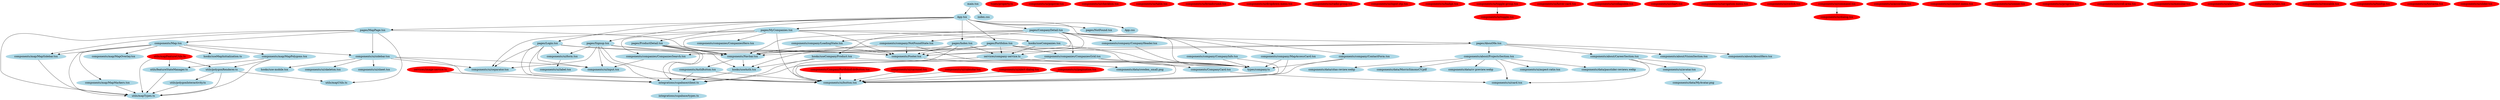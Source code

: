 strict digraph {
"utils/mapFeatureUtils.ts" [color=red, style=filled];
"utils/polygonInteractivity.ts" [color=lightblue, style=filled];
"utils/mapTypes.ts" [color=lightblue, style=filled];
"utils/polygonRenderer.ts" [color=lightblue, style=filled];
"utils/mapUtils.ts" [color=lightblue, style=filled];
"utils/featureStateManager.ts" [color=lightblue, style=filled];
"types/company.ts" [color=lightblue, style=filled];
"types/property.ts" [color=red, style=filled];
"services/image-service.ts" [color=red, style=filled];
"services/company-service.ts" [color=lightblue, style=filled];
"hooks/useMapInitialization.ts" [color=lightblue, style=filled];
"integrations/supabase/types.ts" [color=lightblue, style=filled];
"integrations/supabase/client.ts" [color=lightblue, style=filled];
"App.tsx" [color=lightblue, style=filled];
"main.tsx" [color=lightblue, style=filled];
"pages/CompanyDetail.tsx" [color=lightblue, style=filled];
"pages/AboutMe.tsx" [color=lightblue, style=filled];
"pages/Signup.tsx" [color=lightblue, style=filled];
"pages/ProductDetail.tsx" [color=lightblue, style=filled];
"pages/MyCompanies.tsx" [color=lightblue, style=filled];
"pages/Index.tsx" [color=lightblue, style=filled];
"pages/Portfolios.tsx" [color=lightblue, style=filled];
"pages/MapPage.tsx" [color=lightblue, style=filled];
"pages/Login.tsx" [color=lightblue, style=filled];
"pages/NotFound.tsx" [color=lightblue, style=filled];
"hooks/useAuth.tsx" [color=lightblue, style=filled];
"hooks/useCompanies.tsx" [color=lightblue, style=filled];
"hooks/use-mobile.tsx" [color=lightblue, style=filled];
"hooks/useCompanyProduct.tsx" [color=lightblue, style=filled];
"components/CompanyPortfolioEditButton.tsx" [color=red, style=filled];
"components/AuthButton.tsx" [color=lightblue, style=filled];
"components/Map.tsx" [color=lightblue, style=filled];
"components/Navbar.tsx" [color=lightblue, style=filled];
"components/Footer.tsx" [color=lightblue, style=filled];
"components/CompanyCard.tsx" [color=lightblue, style=filled];
"components/company/CompanyHeader.tsx" [color=lightblue, style=filled];
"components/company/MapAccessCard.tsx" [color=lightblue, style=filled];
"components/company/ContactForm.tsx" [color=lightblue, style=filled];
"components/company/NotFoundState.tsx" [color=lightblue, style=filled];
"components/company/CompanyInfo.tsx" [color=lightblue, style=filled];
"components/company/LoadingState.tsx" [color=lightblue, style=filled];
"components/about/CareerSection.tsx" [color=lightblue, style=filled];
"components/about/ProjectsSection.tsx" [color=lightblue, style=filled];
"components/about/VisionSection.tsx" [color=lightblue, style=filled];
"components/about/AboutHero.tsx" [color=lightblue, style=filled];
"components/companies/CompaniesSearch.tsx" [color=lightblue, style=filled];
"components/companies/CompaniesHero.tsx" [color=lightblue, style=filled];
"components/companies/CompaniesGrid.tsx" [color=lightblue, style=filled];
"components/map/MapPolygons.tsx" [color=lightblue, style=filled];
"components/map/MapOverlay.tsx" [color=lightblue, style=filled];
"components/map/MapSidebar.tsx" [color=lightblue, style=filled];
"components/map/MapMarkers.tsx" [color=lightblue, style=filled];
"components/ui/popover.tsx" [color=red, style=filled];
"components/ui/input.tsx" [color=lightblue, style=filled];
"components/ui/checkbox.tsx" [color=red, style=filled];
"components/ui/table.tsx" [color=red, style=filled];
"components/ui/breadcrumb.tsx" [color=red, style=filled];
"components/ui/dropdown-menu.tsx" [color=red, style=filled];
"components/ui/radio-group.tsx" [color=red, style=filled];
"components/ui/form.tsx" [color=lightblue, style=filled];
"components/ui/input-otp.tsx" [color=red, style=filled];
"components/ui/card.tsx" [color=lightblue, style=filled];
"components/ui/badge.tsx" [color=red, style=filled];
"components/ui/skeleton.tsx" [color=lightblue, style=filled];
"components/ui/aspect-ratio.tsx" [color=lightblue, style=filled];
"components/ui/toggle-group.tsx" [color=red, style=filled];
"components/ui/hover-card.tsx" [color=red, style=filled];
"components/ui/collapsible.tsx" [color=red, style=filled];
"components/ui/chart.tsx" [color=red, style=filled];
"components/ui/sheet.tsx" [color=lightblue, style=filled];
"components/ui/navigation-menu.tsx" [color=red, style=filled];
"components/ui/sidebar.tsx" [color=lightblue, style=filled];
"components/ui/switch.tsx" [color=red, style=filled];
"components/ui/command.tsx" [color=red, style=filled];
"components/ui/accordion.tsx" [color=red, style=filled];
"components/ui/context-menu.tsx" [color=red, style=filled];
"components/ui/avatar.tsx" [color=lightblue, style=filled];
"components/ui/sonner.tsx" [color=red, style=filled];
"components/ui/progress.tsx" [color=red, style=filled];
"components/ui/carousel.tsx" [color=red, style=filled];
"components/ui/calendar.tsx" [color=red, style=filled];
"components/ui/scroll-area.tsx" [color=red, style=filled];
"components/ui/menubar.tsx" [color=red, style=filled];
"components/ui/alert-dialog.tsx" [color=red, style=filled];
"components/ui/alert.tsx" [color=red, style=filled];
"components/ui/tabs.tsx" [color=red, style=filled];
"components/ui/label.tsx" [color=lightblue, style=filled];
"components/ui/button.tsx" [color=lightblue, style=filled];
"components/ui/toggle.tsx" [color=red, style=filled];
"components/ui/resizable.tsx" [color=red, style=filled];
"components/ui/separator.tsx" [color=lightblue, style=filled];
"components/ui/tooltip.tsx" [color=red, style=filled];
"components/ui/textarea.tsx" [color=red, style=filled];
"components/ui/dialog.tsx" [color=red, style=filled];
"components/ui/slider.tsx" [color=red, style=filled];
"components/ui/pagination.tsx" [color=red, style=filled];
"App.css" [color=lightblue, style=filled];
"index.css" [color=lightblue, style=filled];
"components/data/sweden_small.png" [color=lightblue, style=filled];
"components/data/MyAvatar.png" [color=lightblue, style=filled];
"components/data/passtider-reviews.webp" [color=lightblue, style=filled];
"components/data/citas-review.webp" [color=lightblue, style=filled];
"components/data/MorrisSimonsCV.pdf" [color=lightblue, style=filled];
"components/data/cv-preview.webp" [color=lightblue, style=filled];
"utils/mapFeatureUtils.ts" -> "utils/mapTypes.ts";
"utils/mapFeatureUtils.ts" -> "utils/polygonRenderer.ts";
"utils/mapFeatureUtils.ts" -> "utils/featureStateManager.ts";
"utils/polygonInteractivity.ts" -> "utils/mapTypes.ts";
"utils/polygonRenderer.ts" -> "utils/mapTypes.ts";
"utils/polygonRenderer.ts" -> "utils/mapUtils.ts";
"utils/polygonRenderer.ts" -> "utils/polygonInteractivity.ts";
"utils/featureStateManager.ts" -> "utils/mapTypes.ts";
"services/image-service.ts" -> "integrations/supabase/client.ts";
"services/company-service.ts" -> "integrations/supabase/client.ts";
"services/company-service.ts" -> "types/company.ts";
"integrations/supabase/client.ts" -> "integrations/supabase/types.ts";
"App.tsx" -> "pages/Index.tsx";
"App.tsx" -> "pages/MyCompanies.tsx";
"App.tsx" -> "pages/CompanyDetail.tsx";
"App.tsx" -> "pages/ProductDetail.tsx";
"App.tsx" -> "pages/Portfolios.tsx";
"App.tsx" -> "pages/MapPage.tsx";
"App.tsx" -> "pages/AboutMe.tsx";
"App.tsx" -> "pages/NotFound.tsx";
"App.tsx" -> "pages/Login.tsx";
"App.tsx" -> "pages/Signup.tsx";
"App.tsx" -> "App.css";
"main.tsx" -> "App.tsx";
"main.tsx" -> "index.css";
"pages/CompanyDetail.tsx" -> "components/Navbar.tsx";
"pages/CompanyDetail.tsx" -> "components/Footer.tsx";
"pages/CompanyDetail.tsx" -> "services/company-service.ts";
"pages/CompanyDetail.tsx" -> "components/company/CompanyHeader.tsx";
"pages/CompanyDetail.tsx" -> "components/company/CompanyInfo.tsx";
"pages/CompanyDetail.tsx" -> "components/company/MapAccessCard.tsx";
"pages/CompanyDetail.tsx" -> "components/company/ContactForm.tsx";
"pages/CompanyDetail.tsx" -> "components/company/LoadingState.tsx";
"pages/CompanyDetail.tsx" -> "components/company/NotFoundState.tsx";
"pages/CompanyDetail.tsx" -> "hooks/useCompanyProduct.tsx";
"pages/CompanyDetail.tsx" -> "types/company.ts";
"pages/AboutMe.tsx" -> "components/Navbar.tsx";
"pages/AboutMe.tsx" -> "components/Footer.tsx";
"pages/AboutMe.tsx" -> "components/about/AboutHero.tsx";
"pages/AboutMe.tsx" -> "components/about/ProjectsSection.tsx";
"pages/AboutMe.tsx" -> "components/about/VisionSection.tsx";
"pages/AboutMe.tsx" -> "components/about/CareerSection.tsx";
"pages/Signup.tsx" -> "components/ui/button.tsx";
"pages/Signup.tsx" -> "components/ui/input.tsx";
"pages/Signup.tsx" -> "components/ui/form.tsx";
"pages/Signup.tsx" -> "integrations/supabase/client.ts";
"pages/Signup.tsx" -> "components/Navbar.tsx";
"pages/Signup.tsx" -> "components/Footer.tsx";
"pages/Signup.tsx" -> "components/ui/separator.tsx";
"pages/ProductDetail.tsx" -> "integrations/supabase/client.ts";
"pages/ProductDetail.tsx" -> "components/Navbar.tsx";
"pages/ProductDetail.tsx" -> "components/Footer.tsx";
"pages/ProductDetail.tsx" -> "components/ui/button.tsx";
"pages/ProductDetail.tsx" -> "hooks/useAuth.tsx";
"pages/MyCompanies.tsx" -> "components/ui/button.tsx";
"pages/MyCompanies.tsx" -> "components/Navbar.tsx";
"pages/MyCompanies.tsx" -> "components/Footer.tsx";
"pages/MyCompanies.tsx" -> "components/ui/separator.tsx";
"pages/MyCompanies.tsx" -> "hooks/useCompanies.tsx";
"pages/MyCompanies.tsx" -> "components/companies/CompaniesHero.tsx";
"pages/MyCompanies.tsx" -> "components/companies/CompaniesSearch.tsx";
"pages/MyCompanies.tsx" -> "components/companies/CompaniesGrid.tsx";
"pages/Index.tsx" -> "components/ui/button.tsx";
"pages/Index.tsx" -> "components/Navbar.tsx";
"pages/Index.tsx" -> "components/Footer.tsx";
"pages/Index.tsx" -> "services/company-service.ts";
"pages/Portfolios.tsx" -> "components/Navbar.tsx";
"pages/Portfolios.tsx" -> "components/Footer.tsx";
"pages/Portfolios.tsx" -> "services/company-service.ts";
"pages/Portfolios.tsx" -> "types/company.ts";
"pages/Portfolios.tsx" -> "components/companies/CompaniesSearch.tsx";
"pages/Portfolios.tsx" -> "components/companies/CompaniesGrid.tsx";
"pages/MapPage.tsx" -> "components/Navbar.tsx";
"pages/MapPage.tsx" -> "components/Map.tsx";
"pages/MapPage.tsx" -> "components/map/MapSidebar.tsx";
"pages/MapPage.tsx" -> "components/ui/sidebar.tsx";
"pages/MapPage.tsx" -> "utils/mapUtils.ts";
"pages/MapPage.tsx" -> "utils/mapTypes.ts";
"pages/Login.tsx" -> "components/ui/button.tsx";
"pages/Login.tsx" -> "components/ui/input.tsx";
"pages/Login.tsx" -> "components/ui/form.tsx";
"pages/Login.tsx" -> "integrations/supabase/client.ts";
"pages/Login.tsx" -> "components/Navbar.tsx";
"pages/Login.tsx" -> "components/Footer.tsx";
"pages/Login.tsx" -> "components/ui/separator.tsx";
"hooks/useAuth.tsx" -> "integrations/supabase/client.ts";
"hooks/useCompanies.tsx" -> "types/company.ts";
"hooks/useCompanies.tsx" -> "services/company-service.ts";
"hooks/useCompanies.tsx" -> "hooks/useAuth.tsx";
"hooks/useCompanyProduct.tsx" -> "hooks/useAuth.tsx";
"hooks/useCompanyProduct.tsx" -> "integrations/supabase/client.ts";
"hooks/useCompanyProduct.tsx" -> "types/company.ts";
"components/CompanyPortfolioEditButton.tsx" -> "components/ui/button.tsx";
"components/AuthButton.tsx" -> "components/ui/button.tsx";
"components/AuthButton.tsx" -> "integrations/supabase/client.ts";
"components/Map.tsx" -> "utils/mapTypes.ts";
"components/Map.tsx" -> "hooks/useMapInitialization.ts";
"components/Map.tsx" -> "components/map/MapMarkers.tsx";
"components/Map.tsx" -> "components/map/MapPolygons.tsx";
"components/Map.tsx" -> "components/map/MapOverlay.tsx";
"components/Map.tsx" -> "components/map/MapSidebar.tsx";
"components/Map.tsx" -> "components/ui/sidebar.tsx";
"components/Navbar.tsx" -> "components/AuthButton.tsx";
"components/Navbar.tsx" -> "hooks/useAuth.tsx";
"components/Footer.tsx" -> "components/data/sweden_small.png";
"components/CompanyCard.tsx" -> "components/ui/card.tsx";
"components/company/CompanyHeader.tsx" -> "types/company.ts";
"components/company/MapAccessCard.tsx" -> "components/ui/button.tsx";
"components/company/MapAccessCard.tsx" -> "types/company.ts";
"components/company/ContactForm.tsx" -> "components/ui/button.tsx";
"components/company/ContactForm.tsx" -> "types/company.ts";
"components/company/NotFoundState.tsx" -> "components/ui/button.tsx";
"components/company/NotFoundState.tsx" -> "components/Navbar.tsx";
"components/company/NotFoundState.tsx" -> "components/Footer.tsx";
"components/company/CompanyInfo.tsx" -> "components/ui/button.tsx";
"components/company/CompanyInfo.tsx" -> "types/company.ts";
"components/company/LoadingState.tsx" -> "components/Navbar.tsx";
"components/company/LoadingState.tsx" -> "components/Footer.tsx";
"components/about/CareerSection.tsx" -> "components/ui/card.tsx";
"components/about/CareerSection.tsx" -> "components/ui/avatar.tsx";
"components/about/CareerSection.tsx" -> "components/data/MyAvatar.png";
"components/about/ProjectsSection.tsx" -> "components/ui/aspect-ratio.tsx";
"components/about/ProjectsSection.tsx" -> "components/ui/card.tsx";
"components/about/ProjectsSection.tsx" -> "components/data/passtider-reviews.webp";
"components/about/ProjectsSection.tsx" -> "components/data/citas-review.webp";
"components/about/ProjectsSection.tsx" -> "components/data/MorrisSimonsCV.pdf";
"components/about/ProjectsSection.tsx" -> "components/data/cv-preview.webp";
"components/companies/CompaniesSearch.tsx" -> "components/ui/input.tsx";
"components/companies/CompaniesGrid.tsx" -> "components/ui/button.tsx";
"components/companies/CompaniesGrid.tsx" -> "components/CompanyCard.tsx";
"components/companies/CompaniesGrid.tsx" -> "types/company.ts";
"components/map/MapPolygons.tsx" -> "utils/mapTypes.ts";
"components/map/MapPolygons.tsx" -> "utils/polygonRenderer.ts";
"components/map/MapPolygons.tsx" -> "utils/featureStateManager.ts";
"components/map/MapSidebar.tsx" -> "utils/mapTypes.ts";
"components/map/MapMarkers.tsx" -> "utils/mapTypes.ts";
"components/ui/form.tsx" -> "components/ui/label.tsx";
"components/ui/toggle-group.tsx" -> "components/ui/toggle.tsx";
"components/ui/sidebar.tsx" -> "hooks/use-mobile.tsx";
"components/ui/sidebar.tsx" -> "components/ui/button.tsx";
"components/ui/sidebar.tsx" -> "components/ui/input.tsx";
"components/ui/sidebar.tsx" -> "components/ui/separator.tsx";
"components/ui/sidebar.tsx" -> "components/ui/sheet.tsx";
"components/ui/sidebar.tsx" -> "components/ui/skeleton.tsx";
"components/ui/command.tsx" -> "components/ui/dialog.tsx";
"components/ui/avatar.tsx" -> "components/data/MyAvatar.png";
"components/ui/carousel.tsx" -> "components/ui/button.tsx";
"components/ui/calendar.tsx" -> "components/ui/button.tsx";
"components/ui/alert-dialog.tsx" -> "components/ui/button.tsx";
"components/ui/pagination.tsx" -> "components/ui/button.tsx";
}
